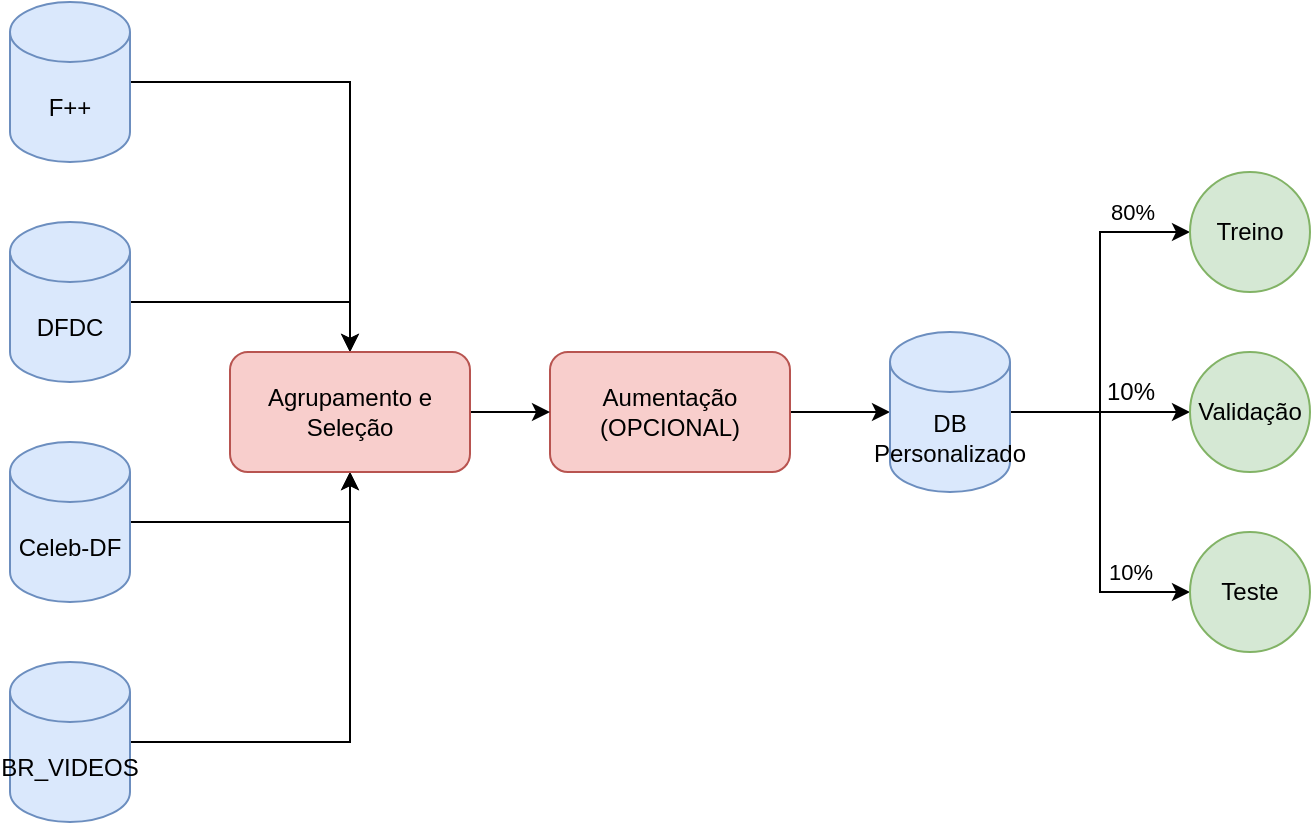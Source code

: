 <mxfile version="15.5.8" type="device"><diagram id="EJ8-Z9xKIgh2lL_pF8Az" name="Page-1"><mxGraphModel dx="981" dy="526" grid="1" gridSize="10" guides="1" tooltips="1" connect="1" arrows="1" fold="1" page="1" pageScale="1" pageWidth="827" pageHeight="1169" math="0" shadow="0"><root><mxCell id="0"/><mxCell id="1" parent="0"/><mxCell id="cOVqiB-jidsbR8admVFr-23" style="edgeStyle=orthogonalEdgeStyle;rounded=0;orthogonalLoop=1;jettySize=auto;html=1;exitX=1;exitY=0.5;exitDx=0;exitDy=0;exitPerimeter=0;entryX=0.5;entryY=0;entryDx=0;entryDy=0;" edge="1" parent="1" source="cOVqiB-jidsbR8admVFr-1" target="cOVqiB-jidsbR8admVFr-22"><mxGeometry relative="1" as="geometry"/></mxCell><mxCell id="cOVqiB-jidsbR8admVFr-1" value="F++" style="shape=cylinder3;whiteSpace=wrap;html=1;boundedLbl=1;backgroundOutline=1;size=15;fillColor=#dae8fc;strokeColor=#6c8ebf;" vertex="1" parent="1"><mxGeometry x="20" y="175" width="60" height="80" as="geometry"/></mxCell><mxCell id="cOVqiB-jidsbR8admVFr-25" style="edgeStyle=orthogonalEdgeStyle;rounded=0;orthogonalLoop=1;jettySize=auto;html=1;exitX=1;exitY=0.5;exitDx=0;exitDy=0;exitPerimeter=0;entryX=0.5;entryY=0;entryDx=0;entryDy=0;" edge="1" parent="1" source="cOVqiB-jidsbR8admVFr-2" target="cOVqiB-jidsbR8admVFr-22"><mxGeometry relative="1" as="geometry"/></mxCell><mxCell id="cOVqiB-jidsbR8admVFr-2" value="DFDC" style="shape=cylinder3;whiteSpace=wrap;html=1;boundedLbl=1;backgroundOutline=1;size=15;fillColor=#dae8fc;strokeColor=#6c8ebf;" vertex="1" parent="1"><mxGeometry x="20" y="285" width="60" height="80" as="geometry"/></mxCell><mxCell id="cOVqiB-jidsbR8admVFr-26" style="edgeStyle=orthogonalEdgeStyle;rounded=0;orthogonalLoop=1;jettySize=auto;html=1;exitX=1;exitY=0.5;exitDx=0;exitDy=0;exitPerimeter=0;entryX=0.5;entryY=1;entryDx=0;entryDy=0;" edge="1" parent="1" source="cOVqiB-jidsbR8admVFr-3" target="cOVqiB-jidsbR8admVFr-22"><mxGeometry relative="1" as="geometry"/></mxCell><mxCell id="cOVqiB-jidsbR8admVFr-3" value="Celeb-DF" style="shape=cylinder3;whiteSpace=wrap;html=1;boundedLbl=1;backgroundOutline=1;size=15;fillColor=#dae8fc;strokeColor=#6c8ebf;" vertex="1" parent="1"><mxGeometry x="20" y="395" width="60" height="80" as="geometry"/></mxCell><mxCell id="cOVqiB-jidsbR8admVFr-27" style="edgeStyle=orthogonalEdgeStyle;rounded=0;orthogonalLoop=1;jettySize=auto;html=1;exitX=1;exitY=0.5;exitDx=0;exitDy=0;exitPerimeter=0;entryX=0.5;entryY=1;entryDx=0;entryDy=0;" edge="1" parent="1" source="cOVqiB-jidsbR8admVFr-4" target="cOVqiB-jidsbR8admVFr-22"><mxGeometry relative="1" as="geometry"/></mxCell><mxCell id="cOVqiB-jidsbR8admVFr-4" value="BR_VIDEOS" style="shape=cylinder3;whiteSpace=wrap;html=1;boundedLbl=1;backgroundOutline=1;size=15;fillColor=#dae8fc;strokeColor=#6c8ebf;" vertex="1" parent="1"><mxGeometry x="20" y="505" width="60" height="80" as="geometry"/></mxCell><mxCell id="cOVqiB-jidsbR8admVFr-18" style="edgeStyle=orthogonalEdgeStyle;rounded=0;orthogonalLoop=1;jettySize=auto;html=1;exitX=1;exitY=0.5;exitDx=0;exitDy=0;entryX=0;entryY=0.5;entryDx=0;entryDy=0;entryPerimeter=0;" edge="1" parent="1" source="cOVqiB-jidsbR8admVFr-5" target="cOVqiB-jidsbR8admVFr-10"><mxGeometry relative="1" as="geometry"/></mxCell><mxCell id="cOVqiB-jidsbR8admVFr-5" value="Aumentação&lt;br&gt;(OPCIONAL)" style="rounded=1;whiteSpace=wrap;html=1;fillColor=#f8cecc;strokeColor=#b85450;" vertex="1" parent="1"><mxGeometry x="290" y="350" width="120" height="60" as="geometry"/></mxCell><mxCell id="cOVqiB-jidsbR8admVFr-14" style="edgeStyle=orthogonalEdgeStyle;rounded=0;orthogonalLoop=1;jettySize=auto;html=1;exitX=1;exitY=0.5;exitDx=0;exitDy=0;exitPerimeter=0;entryX=0;entryY=0.5;entryDx=0;entryDy=0;" edge="1" parent="1" source="cOVqiB-jidsbR8admVFr-10" target="cOVqiB-jidsbR8admVFr-11"><mxGeometry relative="1" as="geometry"/></mxCell><mxCell id="cOVqiB-jidsbR8admVFr-17" value="80%" style="edgeLabel;html=1;align=center;verticalAlign=middle;resizable=0;points=[];" vertex="1" connectable="0" parent="cOVqiB-jidsbR8admVFr-14"><mxGeometry x="0.704" y="1" relative="1" as="geometry"><mxPoint x="-3" y="-9" as="offset"/></mxGeometry></mxCell><mxCell id="cOVqiB-jidsbR8admVFr-15" style="edgeStyle=orthogonalEdgeStyle;rounded=0;orthogonalLoop=1;jettySize=auto;html=1;exitX=1;exitY=0.5;exitDx=0;exitDy=0;exitPerimeter=0;entryX=0;entryY=0.5;entryDx=0;entryDy=0;" edge="1" parent="1" source="cOVqiB-jidsbR8admVFr-10" target="cOVqiB-jidsbR8admVFr-12"><mxGeometry relative="1" as="geometry"/></mxCell><mxCell id="cOVqiB-jidsbR8admVFr-16" style="edgeStyle=orthogonalEdgeStyle;rounded=0;orthogonalLoop=1;jettySize=auto;html=1;exitX=1;exitY=0.5;exitDx=0;exitDy=0;exitPerimeter=0;entryX=0;entryY=0.5;entryDx=0;entryDy=0;" edge="1" parent="1" source="cOVqiB-jidsbR8admVFr-10" target="cOVqiB-jidsbR8admVFr-13"><mxGeometry relative="1" as="geometry"/></mxCell><mxCell id="cOVqiB-jidsbR8admVFr-21" value="10%" style="edgeLabel;html=1;align=center;verticalAlign=middle;resizable=0;points=[];" vertex="1" connectable="0" parent="cOVqiB-jidsbR8admVFr-16"><mxGeometry x="0.658" y="2" relative="1" as="geometry"><mxPoint x="1" y="-8" as="offset"/></mxGeometry></mxCell><mxCell id="cOVqiB-jidsbR8admVFr-10" value="DB Personalizado" style="shape=cylinder3;whiteSpace=wrap;html=1;boundedLbl=1;backgroundOutline=1;size=15;fillColor=#dae8fc;strokeColor=#6c8ebf;" vertex="1" parent="1"><mxGeometry x="460" y="340" width="60" height="80" as="geometry"/></mxCell><mxCell id="cOVqiB-jidsbR8admVFr-11" value="Treino" style="ellipse;whiteSpace=wrap;html=1;aspect=fixed;fillColor=#d5e8d4;strokeColor=#82b366;" vertex="1" parent="1"><mxGeometry x="610" y="260" width="60" height="60" as="geometry"/></mxCell><mxCell id="cOVqiB-jidsbR8admVFr-12" value="Validação" style="ellipse;whiteSpace=wrap;html=1;aspect=fixed;fillColor=#d5e8d4;strokeColor=#82b366;" vertex="1" parent="1"><mxGeometry x="610" y="350" width="60" height="60" as="geometry"/></mxCell><mxCell id="cOVqiB-jidsbR8admVFr-13" value="Teste" style="ellipse;whiteSpace=wrap;html=1;aspect=fixed;fillColor=#d5e8d4;strokeColor=#82b366;" vertex="1" parent="1"><mxGeometry x="610" y="440" width="60" height="60" as="geometry"/></mxCell><mxCell id="cOVqiB-jidsbR8admVFr-19" value="10%" style="text;html=1;align=center;verticalAlign=middle;resizable=0;points=[];autosize=1;strokeColor=none;fillColor=none;" vertex="1" parent="1"><mxGeometry x="560" y="360" width="40" height="20" as="geometry"/></mxCell><mxCell id="cOVqiB-jidsbR8admVFr-28" style="edgeStyle=orthogonalEdgeStyle;rounded=0;orthogonalLoop=1;jettySize=auto;html=1;exitX=1;exitY=0.5;exitDx=0;exitDy=0;entryX=0;entryY=0.5;entryDx=0;entryDy=0;" edge="1" parent="1" source="cOVqiB-jidsbR8admVFr-22" target="cOVqiB-jidsbR8admVFr-5"><mxGeometry relative="1" as="geometry"/></mxCell><mxCell id="cOVqiB-jidsbR8admVFr-22" value="Agrupamento e&lt;br&gt;Seleção" style="rounded=1;whiteSpace=wrap;html=1;fillColor=#f8cecc;strokeColor=#b85450;" vertex="1" parent="1"><mxGeometry x="130" y="350" width="120" height="60" as="geometry"/></mxCell></root></mxGraphModel></diagram></mxfile>